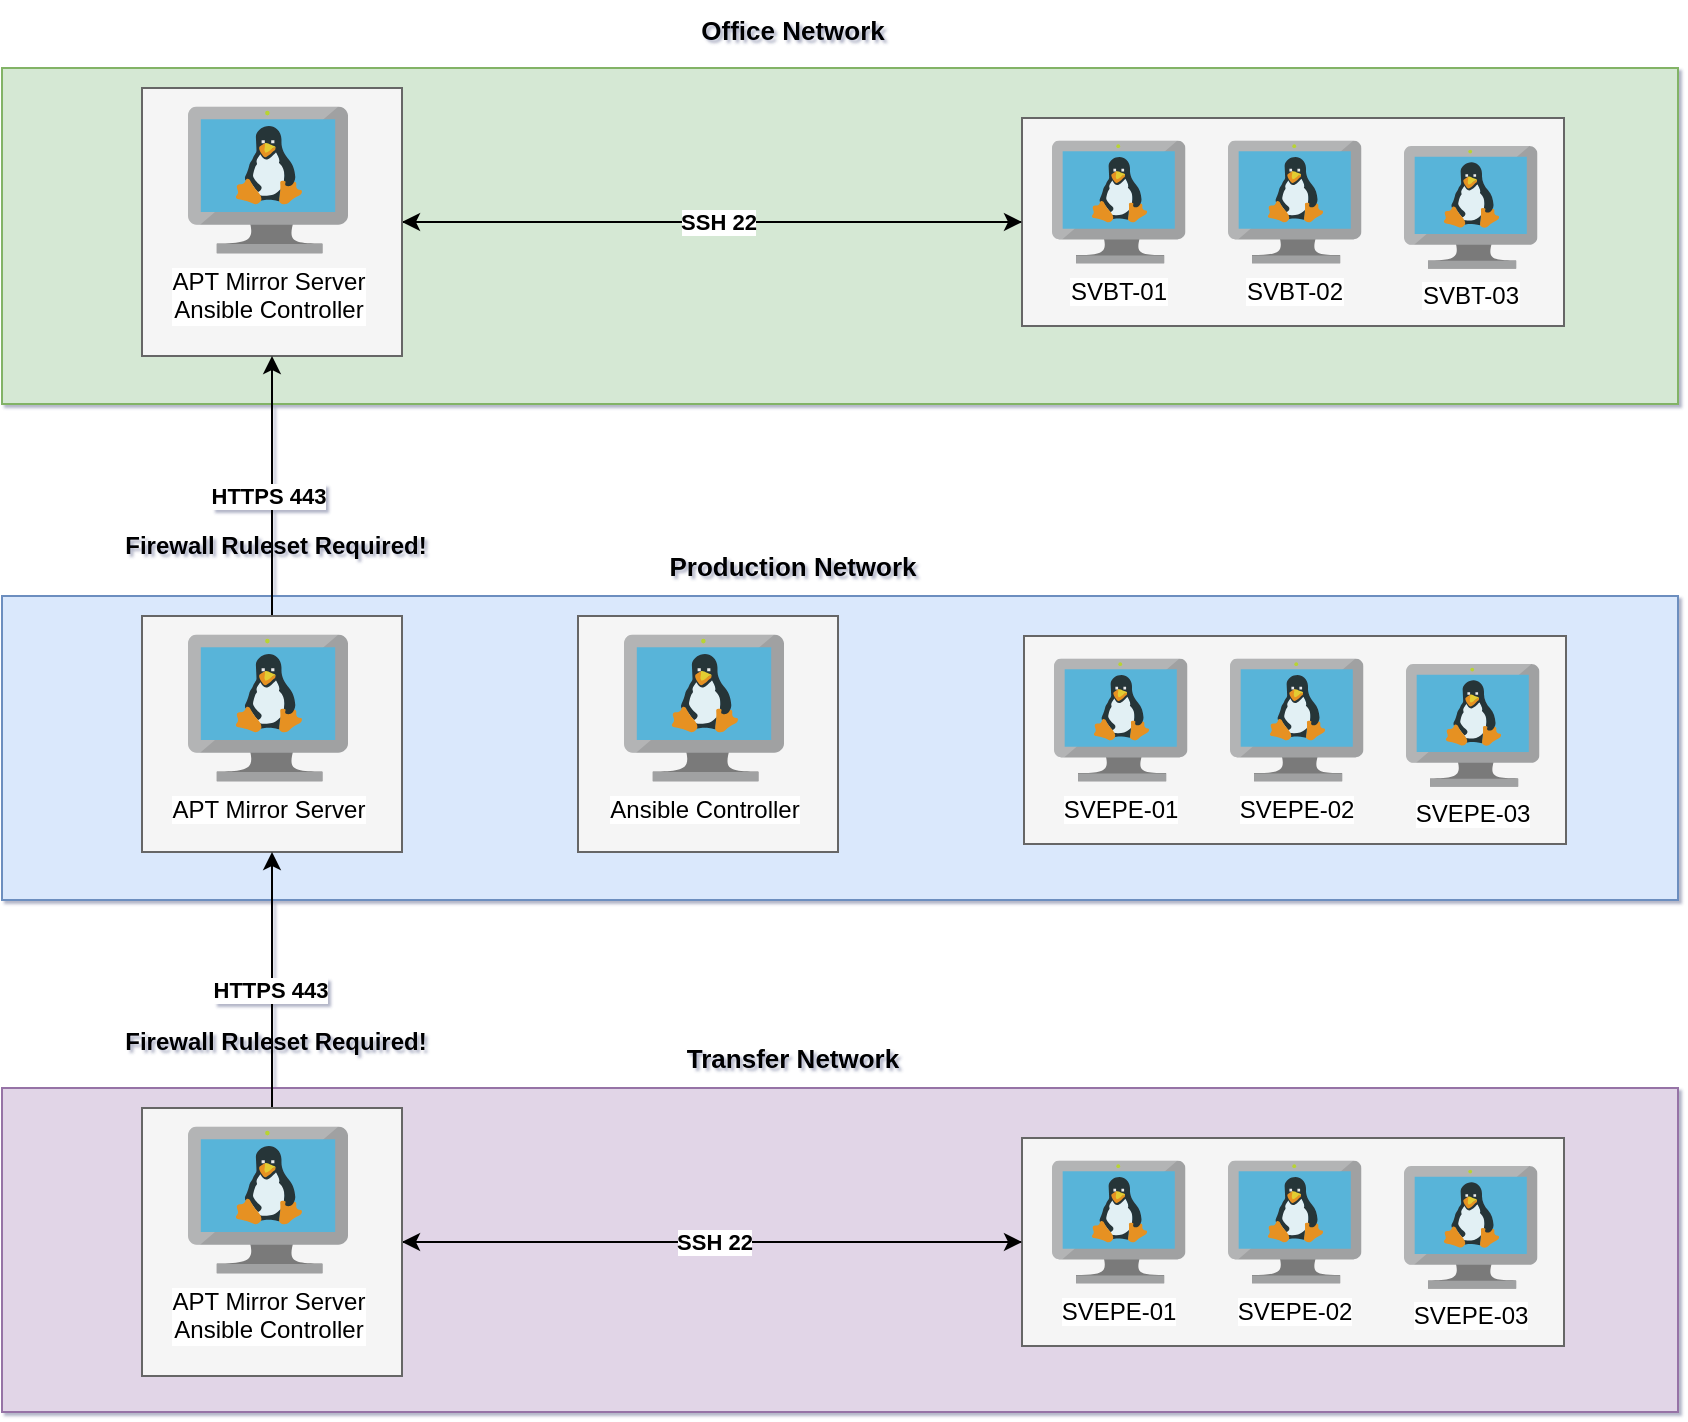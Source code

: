 <mxfile version="28.0.6">
  <diagram name="Page-1" id="Yay8gkdrrfTUArw_L0t_">
    <mxGraphModel dx="1378" dy="752" grid="1" gridSize="8" guides="1" tooltips="1" connect="1" arrows="1" fold="1" page="1" pageScale="1" pageWidth="1100" pageHeight="850" background="none" math="0" shadow="1">
      <root>
        <mxCell id="0" />
        <mxCell id="1" parent="0" />
        <mxCell id="YleI4EzTrmfIdfU0BML3-26" value="" style="rounded=0;whiteSpace=wrap;html=1;fillColor=#d5e8d4;strokeColor=#82b366;" parent="1" vertex="1">
          <mxGeometry x="96" y="80" width="838" height="168" as="geometry" />
        </mxCell>
        <mxCell id="KJ8qABfEN3y5GjXMAreh-10" style="edgeStyle=orthogonalEdgeStyle;rounded=0;orthogonalLoop=1;jettySize=auto;html=1;exitX=0;exitY=0.5;exitDx=0;exitDy=0;" edge="1" parent="1" source="ynbUYO4sn585GT9K957H-20" target="YleI4EzTrmfIdfU0BML3-15">
          <mxGeometry relative="1" as="geometry" />
        </mxCell>
        <mxCell id="ynbUYO4sn585GT9K957H-20" value="" style="rounded=0;whiteSpace=wrap;html=1;fillColor=#f5f5f5;strokeColor=#666666;fontColor=#333333;" parent="1" vertex="1">
          <mxGeometry x="606" y="105" width="271" height="104" as="geometry" />
        </mxCell>
        <mxCell id="KJ8qABfEN3y5GjXMAreh-11" style="edgeStyle=orthogonalEdgeStyle;rounded=0;orthogonalLoop=1;jettySize=auto;html=1;exitX=1;exitY=0.5;exitDx=0;exitDy=0;entryX=0;entryY=0.5;entryDx=0;entryDy=0;" edge="1" parent="1" source="YleI4EzTrmfIdfU0BML3-15" target="ynbUYO4sn585GT9K957H-20">
          <mxGeometry relative="1" as="geometry" />
        </mxCell>
        <mxCell id="KJ8qABfEN3y5GjXMAreh-28" value="&lt;b&gt;SSH 22&lt;/b&gt;" style="edgeLabel;html=1;align=center;verticalAlign=middle;resizable=0;points=[];" vertex="1" connectable="0" parent="KJ8qABfEN3y5GjXMAreh-11">
          <mxGeometry x="0.019" relative="1" as="geometry">
            <mxPoint as="offset" />
          </mxGeometry>
        </mxCell>
        <mxCell id="YleI4EzTrmfIdfU0BML3-15" value="" style="rounded=0;whiteSpace=wrap;html=1;fillColor=#f5f5f5;strokeColor=#666666;fontColor=#333333;" parent="1" vertex="1">
          <mxGeometry x="166" y="90" width="130" height="134" as="geometry" />
        </mxCell>
        <mxCell id="ynbUYO4sn585GT9K957H-1" value="APT Mirror Server&lt;div&gt;Ansible Controller&lt;/div&gt;" style="image;sketch=0;aspect=fixed;html=1;points=[];align=center;fontSize=12;image=img/lib/mscae/VM_Linux.svg;" parent="1" vertex="1">
          <mxGeometry x="189" y="99.2" width="80" height="73.6" as="geometry" />
        </mxCell>
        <mxCell id="iATs5-p0Ry6HwTi2f4iV-19" value="&lt;b&gt;Production Network&lt;/b&gt;" style="text;html=1;align=center;verticalAlign=middle;whiteSpace=wrap;rounded=0;fontSize=13;" parent="1" vertex="1">
          <mxGeometry x="419.5" y="314" width="142.5" height="30" as="geometry" />
        </mxCell>
        <mxCell id="KJ8qABfEN3y5GjXMAreh-1" value="SVBT-01" style="image;sketch=0;aspect=fixed;html=1;points=[];align=center;fontSize=12;image=img/lib/mscae/VM_Linux.svg;" vertex="1" parent="1">
          <mxGeometry x="621" y="116.3" width="66.75" height="61.41" as="geometry" />
        </mxCell>
        <mxCell id="KJ8qABfEN3y5GjXMAreh-4" value="SVBT-02" style="image;sketch=0;aspect=fixed;html=1;points=[];align=center;fontSize=12;image=img/lib/mscae/VM_Linux.svg;" vertex="1" parent="1">
          <mxGeometry x="709" y="116.3" width="66.75" height="61.41" as="geometry" />
        </mxCell>
        <mxCell id="KJ8qABfEN3y5GjXMAreh-9" value="SVBT-03" style="image;sketch=0;aspect=fixed;html=1;points=[];align=center;fontSize=12;image=img/lib/mscae/VM_Linux.svg;" vertex="1" parent="1">
          <mxGeometry x="797" y="119" width="66.75" height="61.41" as="geometry" />
        </mxCell>
        <mxCell id="KJ8qABfEN3y5GjXMAreh-12" value="" style="rounded=0;whiteSpace=wrap;html=1;fillColor=#dae8fc;strokeColor=#6c8ebf;" vertex="1" parent="1">
          <mxGeometry x="96" y="344" width="838" height="152" as="geometry" />
        </mxCell>
        <mxCell id="KJ8qABfEN3y5GjXMAreh-14" value="" style="rounded=0;whiteSpace=wrap;html=1;fillColor=#f5f5f5;strokeColor=#666666;fontColor=#333333;" vertex="1" parent="1">
          <mxGeometry x="607" y="364" width="271" height="104" as="geometry" />
        </mxCell>
        <mxCell id="KJ8qABfEN3y5GjXMAreh-25" style="edgeStyle=orthogonalEdgeStyle;rounded=0;orthogonalLoop=1;jettySize=auto;html=1;entryX=0.5;entryY=1;entryDx=0;entryDy=0;" edge="1" parent="1" source="KJ8qABfEN3y5GjXMAreh-16" target="YleI4EzTrmfIdfU0BML3-15">
          <mxGeometry relative="1" as="geometry" />
        </mxCell>
        <mxCell id="KJ8qABfEN3y5GjXMAreh-27" value="&lt;b&gt;HTTPS 443&lt;/b&gt;" style="edgeLabel;html=1;align=center;verticalAlign=middle;resizable=0;points=[];" vertex="1" connectable="0" parent="KJ8qABfEN3y5GjXMAreh-25">
          <mxGeometry x="-0.077" y="2" relative="1" as="geometry">
            <mxPoint as="offset" />
          </mxGeometry>
        </mxCell>
        <mxCell id="KJ8qABfEN3y5GjXMAreh-16" value="" style="rounded=0;whiteSpace=wrap;html=1;fillColor=#f5f5f5;strokeColor=#666666;fontColor=#333333;" vertex="1" parent="1">
          <mxGeometry x="166" y="354" width="130" height="118" as="geometry" />
        </mxCell>
        <mxCell id="KJ8qABfEN3y5GjXMAreh-17" value="APT Mirror Server" style="image;sketch=0;aspect=fixed;html=1;points=[];align=center;fontSize=12;image=img/lib/mscae/VM_Linux.svg;" vertex="1" parent="1">
          <mxGeometry x="189" y="363.2" width="80" height="73.6" as="geometry" />
        </mxCell>
        <mxCell id="KJ8qABfEN3y5GjXMAreh-18" value="&lt;div&gt;&lt;b&gt;Firewall Ruleset Required!&lt;/b&gt;&lt;/div&gt;" style="text;html=1;align=center;verticalAlign=middle;whiteSpace=wrap;rounded=0;" vertex="1" parent="1">
          <mxGeometry x="143" y="304" width="180" height="30" as="geometry" />
        </mxCell>
        <mxCell id="KJ8qABfEN3y5GjXMAreh-19" value="SVEPE-01" style="image;sketch=0;aspect=fixed;html=1;points=[];align=center;fontSize=12;image=img/lib/mscae/VM_Linux.svg;" vertex="1" parent="1">
          <mxGeometry x="622" y="375.3" width="66.75" height="61.41" as="geometry" />
        </mxCell>
        <mxCell id="KJ8qABfEN3y5GjXMAreh-20" value="SVEPE-02" style="image;sketch=0;aspect=fixed;html=1;points=[];align=center;fontSize=12;image=img/lib/mscae/VM_Linux.svg;" vertex="1" parent="1">
          <mxGeometry x="710" y="375.3" width="66.75" height="61.41" as="geometry" />
        </mxCell>
        <mxCell id="KJ8qABfEN3y5GjXMAreh-21" value="SVEPE-03" style="image;sketch=0;aspect=fixed;html=1;points=[];align=center;fontSize=12;image=img/lib/mscae/VM_Linux.svg;" vertex="1" parent="1">
          <mxGeometry x="798" y="378" width="66.75" height="61.41" as="geometry" />
        </mxCell>
        <mxCell id="KJ8qABfEN3y5GjXMAreh-26" value="&lt;b&gt;Office Network&lt;/b&gt;" style="text;html=1;align=center;verticalAlign=middle;whiteSpace=wrap;rounded=0;fontSize=13;" vertex="1" parent="1">
          <mxGeometry x="419.5" y="46" width="142.5" height="30" as="geometry" />
        </mxCell>
        <mxCell id="KJ8qABfEN3y5GjXMAreh-30" value="&lt;b&gt;Transfer Network&lt;/b&gt;" style="text;html=1;align=center;verticalAlign=middle;whiteSpace=wrap;rounded=0;fontSize=13;" vertex="1" parent="1">
          <mxGeometry x="419.5" y="560" width="142.5" height="30" as="geometry" />
        </mxCell>
        <mxCell id="KJ8qABfEN3y5GjXMAreh-31" value="" style="rounded=0;whiteSpace=wrap;html=1;fillColor=#e1d5e7;strokeColor=#9673a6;" vertex="1" parent="1">
          <mxGeometry x="96" y="590" width="838" height="162" as="geometry" />
        </mxCell>
        <mxCell id="KJ8qABfEN3y5GjXMAreh-32" style="edgeStyle=orthogonalEdgeStyle;rounded=0;orthogonalLoop=1;jettySize=auto;html=1;exitX=0;exitY=0.5;exitDx=0;exitDy=0;" edge="1" source="KJ8qABfEN3y5GjXMAreh-33" target="KJ8qABfEN3y5GjXMAreh-36" parent="1">
          <mxGeometry relative="1" as="geometry" />
        </mxCell>
        <mxCell id="KJ8qABfEN3y5GjXMAreh-33" value="" style="rounded=0;whiteSpace=wrap;html=1;fillColor=#f5f5f5;strokeColor=#666666;fontColor=#333333;" vertex="1" parent="1">
          <mxGeometry x="606" y="615" width="271" height="104" as="geometry" />
        </mxCell>
        <mxCell id="KJ8qABfEN3y5GjXMAreh-34" style="edgeStyle=orthogonalEdgeStyle;rounded=0;orthogonalLoop=1;jettySize=auto;html=1;exitX=1;exitY=0.5;exitDx=0;exitDy=0;entryX=0;entryY=0.5;entryDx=0;entryDy=0;" edge="1" source="KJ8qABfEN3y5GjXMAreh-36" target="KJ8qABfEN3y5GjXMAreh-33" parent="1">
          <mxGeometry relative="1" as="geometry" />
        </mxCell>
        <mxCell id="KJ8qABfEN3y5GjXMAreh-35" value="&lt;b&gt;SSH 22&lt;/b&gt;" style="edgeLabel;html=1;align=center;verticalAlign=middle;resizable=0;points=[];" vertex="1" connectable="0" parent="KJ8qABfEN3y5GjXMAreh-34">
          <mxGeometry x="0.006" relative="1" as="geometry">
            <mxPoint as="offset" />
          </mxGeometry>
        </mxCell>
        <mxCell id="KJ8qABfEN3y5GjXMAreh-42" style="edgeStyle=orthogonalEdgeStyle;rounded=0;orthogonalLoop=1;jettySize=auto;html=1;exitX=0.5;exitY=0;exitDx=0;exitDy=0;entryX=0.5;entryY=1;entryDx=0;entryDy=0;" edge="1" parent="1" source="KJ8qABfEN3y5GjXMAreh-36" target="KJ8qABfEN3y5GjXMAreh-16">
          <mxGeometry relative="1" as="geometry" />
        </mxCell>
        <mxCell id="KJ8qABfEN3y5GjXMAreh-43" value="&lt;b&gt;HTTPS 443&lt;/b&gt;" style="edgeLabel;html=1;align=center;verticalAlign=middle;resizable=0;points=[];" vertex="1" connectable="0" parent="KJ8qABfEN3y5GjXMAreh-42">
          <mxGeometry x="-0.071" y="1" relative="1" as="geometry">
            <mxPoint as="offset" />
          </mxGeometry>
        </mxCell>
        <mxCell id="KJ8qABfEN3y5GjXMAreh-36" value="" style="rounded=0;whiteSpace=wrap;html=1;fillColor=#f5f5f5;strokeColor=#666666;fontColor=#333333;" vertex="1" parent="1">
          <mxGeometry x="166" y="600" width="130" height="134" as="geometry" />
        </mxCell>
        <mxCell id="KJ8qABfEN3y5GjXMAreh-37" value="APT Mirror Server&lt;div&gt;Ansible Controller&lt;/div&gt;" style="image;sketch=0;aspect=fixed;html=1;points=[];align=center;fontSize=12;image=img/lib/mscae/VM_Linux.svg;" vertex="1" parent="1">
          <mxGeometry x="189" y="609.2" width="80" height="73.6" as="geometry" />
        </mxCell>
        <mxCell id="KJ8qABfEN3y5GjXMAreh-38" value="&lt;div&gt;&lt;b&gt;Firewall Ruleset Required!&lt;/b&gt;&lt;/div&gt;" style="text;html=1;align=center;verticalAlign=middle;whiteSpace=wrap;rounded=0;" vertex="1" parent="1">
          <mxGeometry x="143" y="552" width="180" height="30" as="geometry" />
        </mxCell>
        <mxCell id="KJ8qABfEN3y5GjXMAreh-39" value="SVEPE-01" style="image;sketch=0;aspect=fixed;html=1;points=[];align=center;fontSize=12;image=img/lib/mscae/VM_Linux.svg;" vertex="1" parent="1">
          <mxGeometry x="621" y="626.3" width="66.75" height="61.41" as="geometry" />
        </mxCell>
        <mxCell id="KJ8qABfEN3y5GjXMAreh-40" value="SVEPE-02" style="image;sketch=0;aspect=fixed;html=1;points=[];align=center;fontSize=12;image=img/lib/mscae/VM_Linux.svg;" vertex="1" parent="1">
          <mxGeometry x="709" y="626.3" width="66.75" height="61.41" as="geometry" />
        </mxCell>
        <mxCell id="KJ8qABfEN3y5GjXMAreh-41" value="SVEPE-03" style="image;sketch=0;aspect=fixed;html=1;points=[];align=center;fontSize=12;image=img/lib/mscae/VM_Linux.svg;" vertex="1" parent="1">
          <mxGeometry x="797" y="629" width="66.75" height="61.41" as="geometry" />
        </mxCell>
        <mxCell id="KJ8qABfEN3y5GjXMAreh-45" value="" style="rounded=0;whiteSpace=wrap;html=1;fillColor=#f5f5f5;strokeColor=#666666;fontColor=#333333;" vertex="1" parent="1">
          <mxGeometry x="384" y="354" width="130" height="118" as="geometry" />
        </mxCell>
        <mxCell id="KJ8qABfEN3y5GjXMAreh-46" value="&lt;div&gt;Ansible Controller&lt;/div&gt;" style="image;sketch=0;aspect=fixed;html=1;points=[];align=center;fontSize=12;image=img/lib/mscae/VM_Linux.svg;" vertex="1" parent="1">
          <mxGeometry x="407" y="363.2" width="80" height="73.6" as="geometry" />
        </mxCell>
      </root>
    </mxGraphModel>
  </diagram>
</mxfile>
